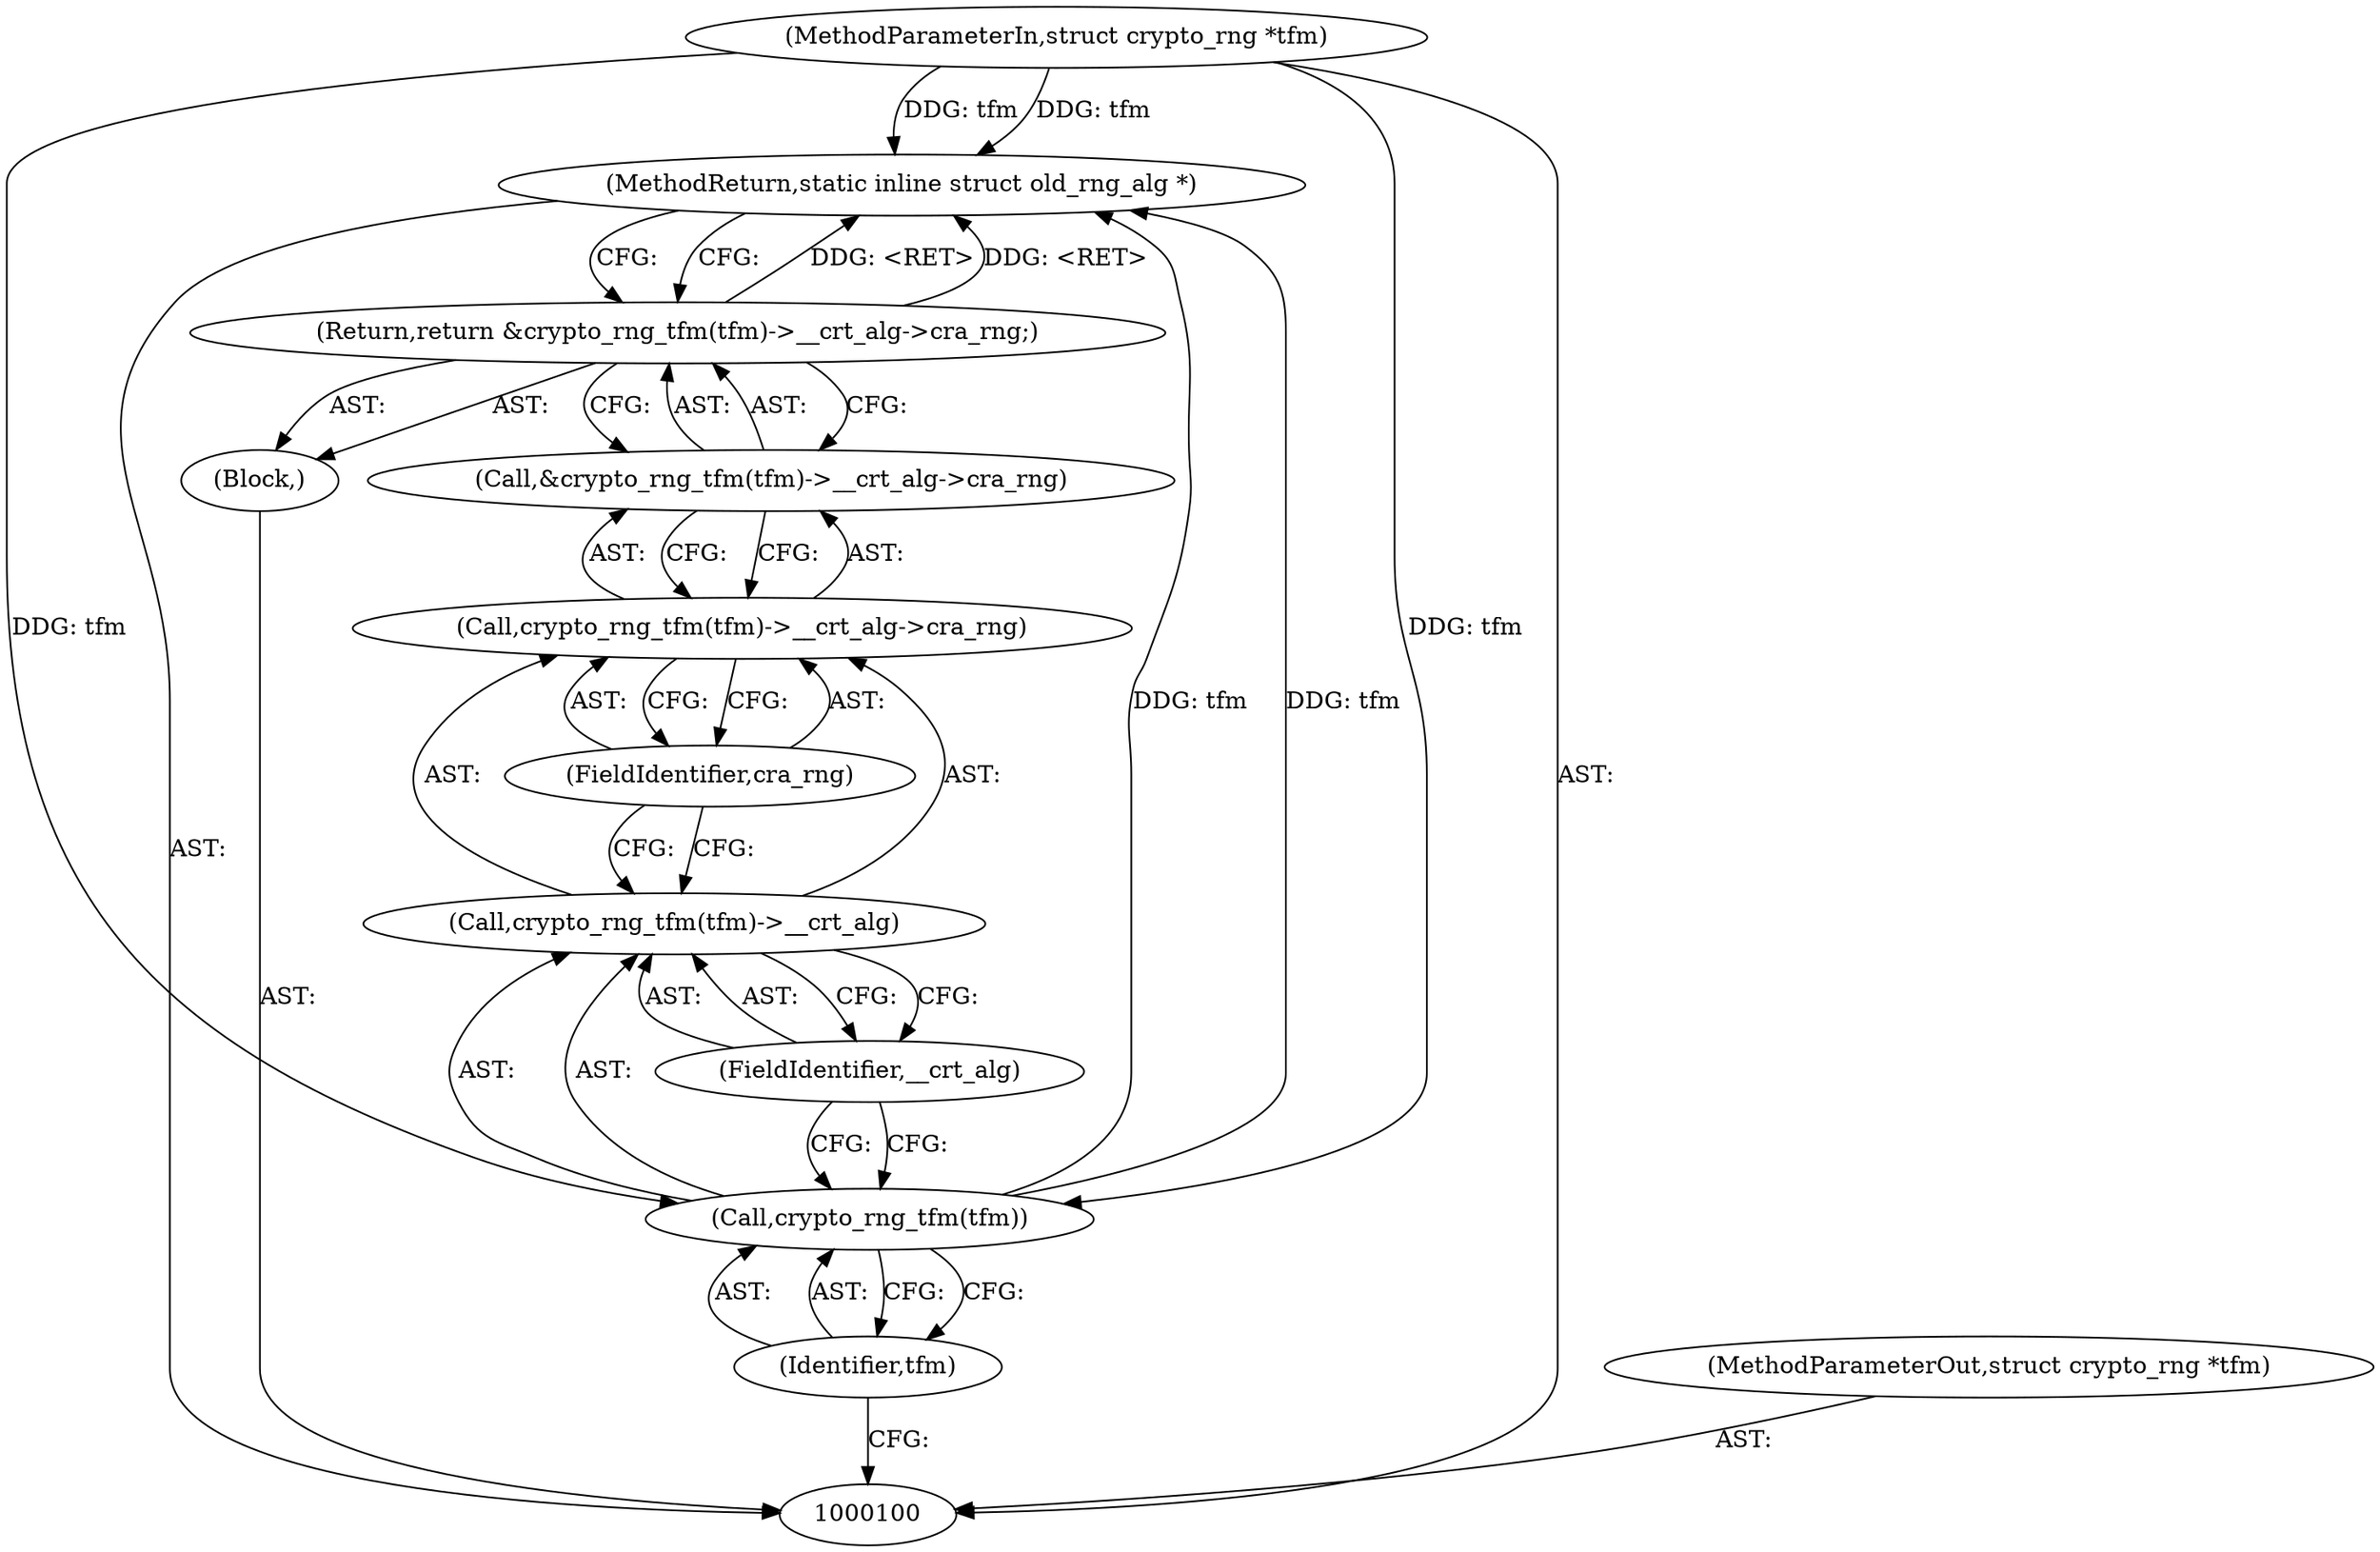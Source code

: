digraph "1_linux_94f1bb15bed84ad6c893916b7e7b9db6f1d7eec6" {
"1000111" [label="(MethodReturn,static inline struct old_rng_alg *)"];
"1000101" [label="(MethodParameterIn,struct crypto_rng *tfm)"];
"1000129" [label="(MethodParameterOut,struct crypto_rng *tfm)"];
"1000102" [label="(Block,)"];
"1000103" [label="(Return,return &crypto_rng_tfm(tfm)->__crt_alg->cra_rng;)"];
"1000108" [label="(Identifier,tfm)"];
"1000109" [label="(FieldIdentifier,__crt_alg)"];
"1000110" [label="(FieldIdentifier,cra_rng)"];
"1000104" [label="(Call,&crypto_rng_tfm(tfm)->__crt_alg->cra_rng)"];
"1000105" [label="(Call,crypto_rng_tfm(tfm)->__crt_alg->cra_rng)"];
"1000106" [label="(Call,crypto_rng_tfm(tfm)->__crt_alg)"];
"1000107" [label="(Call,crypto_rng_tfm(tfm))"];
"1000111" -> "1000100"  [label="AST: "];
"1000111" -> "1000103"  [label="CFG: "];
"1000107" -> "1000111"  [label="DDG: tfm"];
"1000101" -> "1000111"  [label="DDG: tfm"];
"1000103" -> "1000111"  [label="DDG: <RET>"];
"1000101" -> "1000100"  [label="AST: "];
"1000101" -> "1000111"  [label="DDG: tfm"];
"1000101" -> "1000107"  [label="DDG: tfm"];
"1000129" -> "1000100"  [label="AST: "];
"1000102" -> "1000100"  [label="AST: "];
"1000103" -> "1000102"  [label="AST: "];
"1000103" -> "1000102"  [label="AST: "];
"1000103" -> "1000104"  [label="CFG: "];
"1000104" -> "1000103"  [label="AST: "];
"1000111" -> "1000103"  [label="CFG: "];
"1000103" -> "1000111"  [label="DDG: <RET>"];
"1000108" -> "1000107"  [label="AST: "];
"1000108" -> "1000100"  [label="CFG: "];
"1000107" -> "1000108"  [label="CFG: "];
"1000109" -> "1000106"  [label="AST: "];
"1000109" -> "1000107"  [label="CFG: "];
"1000106" -> "1000109"  [label="CFG: "];
"1000110" -> "1000105"  [label="AST: "];
"1000110" -> "1000106"  [label="CFG: "];
"1000105" -> "1000110"  [label="CFG: "];
"1000104" -> "1000103"  [label="AST: "];
"1000104" -> "1000105"  [label="CFG: "];
"1000105" -> "1000104"  [label="AST: "];
"1000103" -> "1000104"  [label="CFG: "];
"1000105" -> "1000104"  [label="AST: "];
"1000105" -> "1000110"  [label="CFG: "];
"1000106" -> "1000105"  [label="AST: "];
"1000110" -> "1000105"  [label="AST: "];
"1000104" -> "1000105"  [label="CFG: "];
"1000106" -> "1000105"  [label="AST: "];
"1000106" -> "1000109"  [label="CFG: "];
"1000107" -> "1000106"  [label="AST: "];
"1000109" -> "1000106"  [label="AST: "];
"1000110" -> "1000106"  [label="CFG: "];
"1000107" -> "1000106"  [label="AST: "];
"1000107" -> "1000108"  [label="CFG: "];
"1000108" -> "1000107"  [label="AST: "];
"1000109" -> "1000107"  [label="CFG: "];
"1000107" -> "1000111"  [label="DDG: tfm"];
"1000101" -> "1000107"  [label="DDG: tfm"];
}
